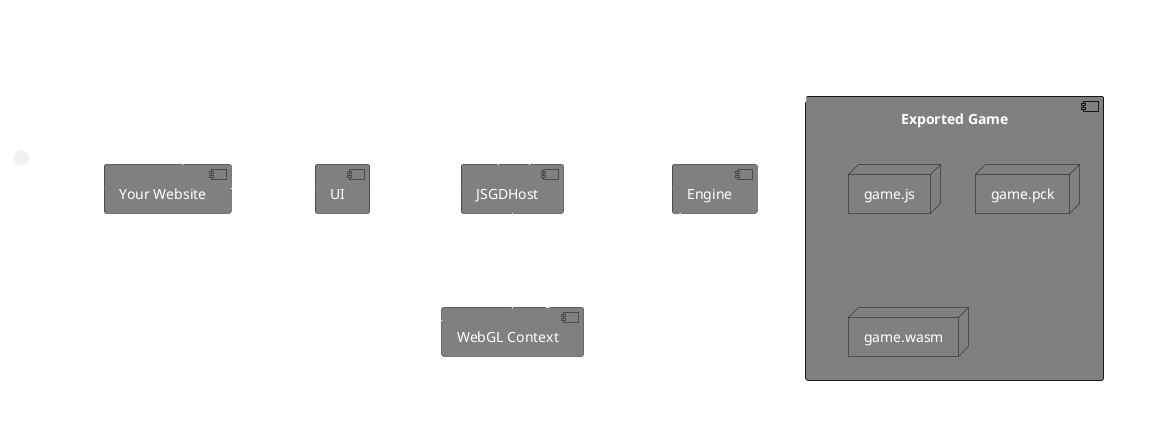 @startuml
skinparam backgroundcolor transparent
skinparam defaultFontColor white
skinparam ArrowColor white
skinparam ComponentBackgroundColor grey
skinparam NodeBackgroundColor grey
skinparam CloudBorderColor white
skinparam ActorBorderColor white

component "Your Website" as Website

component UI

component JSGDHost

cloud "Some Other Host" {
  component "Exported Game" as Game {
     node "game.js"
     node "game.pck"
     node "game.wasm"
    
  }
}

actor User

component "WebGL Context" as WebGL
component Engine


User -> Website : visits
Website -> UI : renders
Website -> JSGDHost : renders

JSGDHost -> Game : fetches
JSGDHost -> Engine : instantiates

Engine -d-> WebGL : renders into

UI <-> JSGDHost : callbacks

JSGDHost -> WebGL : creates

User -> WebGL : interacts

@enduml